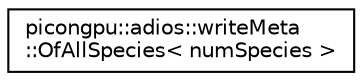 digraph "Graphical Class Hierarchy"
{
 // LATEX_PDF_SIZE
  edge [fontname="Helvetica",fontsize="10",labelfontname="Helvetica",labelfontsize="10"];
  node [fontname="Helvetica",fontsize="10",shape=record];
  rankdir="LR";
  Node0 [label="picongpu::adios::writeMeta\l::OfAllSpecies\< numSpecies \>",height=0.2,width=0.4,color="black", fillcolor="white", style="filled",URL="$structpicongpu_1_1adios_1_1write_meta_1_1_of_all_species.html",tooltip="write openPMD species meta data"];
}
